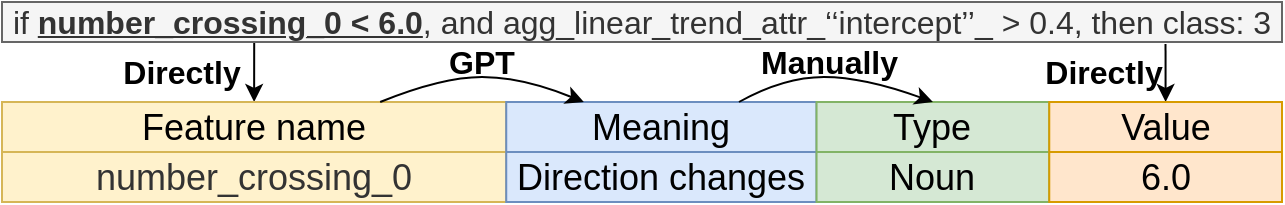 <mxfile version="24.2.8" type="device">
  <diagram name="第 1 页" id="FF9FlLgEVKZkiyAAGDJV">
    <mxGraphModel dx="1434" dy="738" grid="1" gridSize="10" guides="1" tooltips="1" connect="1" arrows="1" fold="1" page="1" pageScale="1" pageWidth="827" pageHeight="1169" math="0" shadow="0">
      <root>
        <mxCell id="0" />
        <mxCell id="1" parent="0" />
        <mxCell id="8J8dFOvxb4lYqvOgpjhu-4" style="edgeStyle=orthogonalEdgeStyle;rounded=0;orthogonalLoop=1;jettySize=auto;html=1;exitX=0.909;exitY=1.05;exitDx=0;exitDy=0;entryX=0.5;entryY=0;entryDx=0;entryDy=0;exitPerimeter=0;" parent="1" source="0alPk9QA0vow39BospPr-1" target="0alPk9QA0vow39BospPr-10" edge="1">
          <mxGeometry relative="1" as="geometry">
            <Array as="points" />
          </mxGeometry>
        </mxCell>
        <mxCell id="8J8dFOvxb4lYqvOgpjhu-6" style="edgeStyle=orthogonalEdgeStyle;rounded=0;orthogonalLoop=1;jettySize=auto;html=1;exitX=0.25;exitY=1;exitDx=0;exitDy=0;entryX=0.5;entryY=0;entryDx=0;entryDy=0;" parent="1" source="0alPk9QA0vow39BospPr-1" target="0alPk9QA0vow39BospPr-3" edge="1">
          <mxGeometry relative="1" as="geometry">
            <Array as="points">
              <mxPoint x="196" y="200" />
            </Array>
          </mxGeometry>
        </mxCell>
        <mxCell id="0alPk9QA0vow39BospPr-1" value="&lt;span style=&quot;font-weight: normal; font-size: 16px;&quot;&gt;if &lt;/span&gt;&lt;u style=&quot;font-size: 16px;&quot;&gt;number_crossing_0 &amp;lt; 6.0&lt;/u&gt;&lt;span style=&quot;font-weight: normal; font-size: 16px;&quot;&gt;, and agg_linear_trend_attr_‘‘intercept’’_ &amp;gt; 0.4, then class: 3&lt;/span&gt;" style="rounded=0;whiteSpace=wrap;html=1;fontSize=16;fontStyle=1;fillColor=#f5f5f5;fontColor=#333333;strokeColor=#666666;" parent="1" vertex="1">
          <mxGeometry x="70" y="180" width="640" height="20" as="geometry" />
        </mxCell>
        <mxCell id="0alPk9QA0vow39BospPr-22" value="" style="group;fontSize=18;" parent="1" vertex="1" connectable="0">
          <mxGeometry x="70" y="230" width="640" height="50" as="geometry" />
        </mxCell>
        <mxCell id="0alPk9QA0vow39BospPr-3" value="Feature name" style="rounded=0;whiteSpace=wrap;html=1;fillColor=#fff2cc;strokeColor=#d6b656;fontSize=18;" parent="0alPk9QA0vow39BospPr-22" vertex="1">
          <mxGeometry width="252.121" height="25" as="geometry" />
        </mxCell>
        <mxCell id="0alPk9QA0vow39BospPr-5" value="Meaning" style="rounded=0;whiteSpace=wrap;html=1;fillColor=#dae8fc;strokeColor=#6c8ebf;fontSize=18;" parent="0alPk9QA0vow39BospPr-22" vertex="1">
          <mxGeometry x="252.121" width="155.152" height="25" as="geometry" />
        </mxCell>
        <mxCell id="0alPk9QA0vow39BospPr-8" value="Type" style="rounded=0;whiteSpace=wrap;html=1;fillColor=#d5e8d4;strokeColor=#82b366;fontSize=18;" parent="0alPk9QA0vow39BospPr-22" vertex="1">
          <mxGeometry x="407.273" width="116.364" height="25" as="geometry" />
        </mxCell>
        <mxCell id="0alPk9QA0vow39BospPr-10" value="Value" style="rounded=0;whiteSpace=wrap;html=1;fillColor=#ffe6cc;strokeColor=#d79b00;fontSize=18;" parent="0alPk9QA0vow39BospPr-22" vertex="1">
          <mxGeometry x="523.636" width="116.364" height="25" as="geometry" />
        </mxCell>
        <mxCell id="0alPk9QA0vow39BospPr-18" value="&lt;span style=&quot;caret-color: rgb(51, 51, 51); color: rgb(51, 51, 51); font-size: 18px;&quot;&gt;number_crossing_0&lt;/span&gt;" style="rounded=0;whiteSpace=wrap;html=1;fillColor=#fff2cc;strokeColor=#d6b656;fontSize=18;fontStyle=0" parent="0alPk9QA0vow39BospPr-22" vertex="1">
          <mxGeometry y="25" width="252.121" height="25" as="geometry" />
        </mxCell>
        <mxCell id="0alPk9QA0vow39BospPr-19" value="Direction changes" style="rounded=0;whiteSpace=wrap;html=1;fillColor=#dae8fc;strokeColor=#6c8ebf;fontSize=18;" parent="0alPk9QA0vow39BospPr-22" vertex="1">
          <mxGeometry x="252.121" y="25" width="155.152" height="25" as="geometry" />
        </mxCell>
        <mxCell id="0alPk9QA0vow39BospPr-20" value="Noun" style="rounded=0;whiteSpace=wrap;html=1;fillColor=#d5e8d4;strokeColor=#82b366;fontSize=18;" parent="0alPk9QA0vow39BospPr-22" vertex="1">
          <mxGeometry x="407.273" y="25" width="116.364" height="25" as="geometry" />
        </mxCell>
        <mxCell id="0alPk9QA0vow39BospPr-21" value="6.0" style="rounded=0;whiteSpace=wrap;html=1;fillColor=#ffe6cc;strokeColor=#d79b00;fontSize=18;" parent="0alPk9QA0vow39BospPr-22" vertex="1">
          <mxGeometry x="523.636" y="25" width="116.364" height="25" as="geometry" />
        </mxCell>
        <mxCell id="8J8dFOvxb4lYqvOgpjhu-7" value="" style="curved=1;endArrow=classic;html=1;rounded=0;exitX=0.75;exitY=0;exitDx=0;exitDy=0;entryX=0.25;entryY=0;entryDx=0;entryDy=0;" parent="0alPk9QA0vow39BospPr-22" source="0alPk9QA0vow39BospPr-3" target="0alPk9QA0vow39BospPr-5" edge="1">
          <mxGeometry width="50" height="50" relative="1" as="geometry">
            <mxPoint x="320" y="93.75" as="sourcePoint" />
            <mxPoint x="370" y="62.5" as="targetPoint" />
            <Array as="points">
              <mxPoint x="220" y="-12.5" />
              <mxPoint x="260" y="-12.5" />
            </Array>
          </mxGeometry>
        </mxCell>
        <mxCell id="8J8dFOvxb4lYqvOgpjhu-9" value="" style="curved=1;endArrow=classic;html=1;rounded=0;exitX=0.75;exitY=0;exitDx=0;exitDy=0;entryX=0.5;entryY=0;entryDx=0;entryDy=0;" parent="0alPk9QA0vow39BospPr-22" source="0alPk9QA0vow39BospPr-5" target="0alPk9QA0vow39BospPr-8" edge="1">
          <mxGeometry width="50" height="50" relative="1" as="geometry">
            <mxPoint x="360" as="sourcePoint" />
            <mxPoint x="462" as="targetPoint" />
            <Array as="points">
              <mxPoint x="391" y="-12.5" />
              <mxPoint x="431" y="-12.5" />
            </Array>
          </mxGeometry>
        </mxCell>
        <mxCell id="8J8dFOvxb4lYqvOgpjhu-8" value="GPT" style="text;html=1;align=center;verticalAlign=middle;whiteSpace=wrap;rounded=0;fontSize=16;fontStyle=1" parent="1" vertex="1">
          <mxGeometry x="280" y="195" width="60" height="30" as="geometry" />
        </mxCell>
        <mxCell id="8J8dFOvxb4lYqvOgpjhu-10" value="Manually&amp;nbsp;" style="text;html=1;align=center;verticalAlign=middle;whiteSpace=wrap;rounded=0;fontSize=16;fontStyle=1" parent="1" vertex="1">
          <mxGeometry x="416" y="195" width="140" height="30" as="geometry" />
        </mxCell>
        <mxCell id="8J8dFOvxb4lYqvOgpjhu-11" value="Directly" style="text;html=1;align=center;verticalAlign=middle;whiteSpace=wrap;rounded=0;fontSize=16;fontStyle=1" parent="1" vertex="1">
          <mxGeometry x="551" y="200" width="140" height="30" as="geometry" />
        </mxCell>
        <mxCell id="8J8dFOvxb4lYqvOgpjhu-12" value="Directly" style="text;html=1;align=center;verticalAlign=middle;whiteSpace=wrap;rounded=0;fontSize=16;fontStyle=1" parent="1" vertex="1">
          <mxGeometry x="90" y="200" width="140" height="30" as="geometry" />
        </mxCell>
      </root>
    </mxGraphModel>
  </diagram>
</mxfile>
